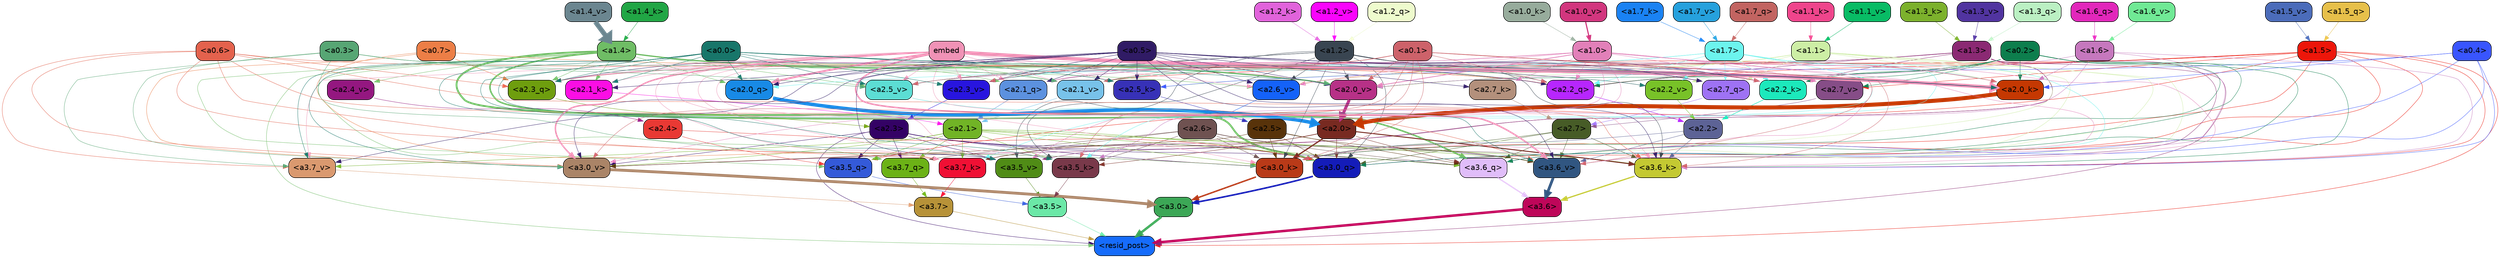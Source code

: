strict digraph "" {
	graph [bgcolor=transparent,
		layout=dot,
		overlap=false,
		splines=true
	];
	"<a3.7>"	[color=black,
		fillcolor="#b79238",
		fontname=Helvetica,
		shape=box,
		style="filled, rounded"];
	"<resid_post>"	[color=black,
		fillcolor="#166cfb",
		fontname=Helvetica,
		shape=box,
		style="filled, rounded"];
	"<a3.7>" -> "<resid_post>"	[color="#b79238",
		penwidth=0.6239100098609924];
	"<a3.6>"	[color=black,
		fillcolor="#be0659",
		fontname=Helvetica,
		shape=box,
		style="filled, rounded"];
	"<a3.6>" -> "<resid_post>"	[color="#be0659",
		penwidth=4.569062113761902];
	"<a3.5>"	[color=black,
		fillcolor="#6be8a7",
		fontname=Helvetica,
		shape=box,
		style="filled, rounded"];
	"<a3.5>" -> "<resid_post>"	[color="#6be8a7",
		penwidth=0.6];
	"<a3.0>"	[color=black,
		fillcolor="#3ca756",
		fontname=Helvetica,
		shape=box,
		style="filled, rounded"];
	"<a3.0>" -> "<resid_post>"	[color="#3ca756",
		penwidth=4.283544182777405];
	"<a2.3>"	[color=black,
		fillcolor="#340265",
		fontname=Helvetica,
		shape=box,
		style="filled, rounded"];
	"<a2.3>" -> "<resid_post>"	[color="#340265",
		penwidth=0.6];
	"<a3.7_q>"	[color=black,
		fillcolor="#6cb216",
		fontname=Helvetica,
		shape=box,
		style="filled, rounded"];
	"<a2.3>" -> "<a3.7_q>"	[color="#340265",
		penwidth=0.6];
	"<a3.6_q>"	[color=black,
		fillcolor="#e0bdf9",
		fontname=Helvetica,
		shape=box,
		style="filled, rounded"];
	"<a2.3>" -> "<a3.6_q>"	[color="#340265",
		penwidth=0.6];
	"<a3.5_q>"	[color=black,
		fillcolor="#345ad9",
		fontname=Helvetica,
		shape=box,
		style="filled, rounded"];
	"<a2.3>" -> "<a3.5_q>"	[color="#340265",
		penwidth=0.6];
	"<a3.0_q>"	[color=black,
		fillcolor="#141cb9",
		fontname=Helvetica,
		shape=box,
		style="filled, rounded"];
	"<a2.3>" -> "<a3.0_q>"	[color="#340265",
		penwidth=0.6];
	"<a3.0_k>"	[color=black,
		fillcolor="#b93a18",
		fontname=Helvetica,
		shape=box,
		style="filled, rounded"];
	"<a2.3>" -> "<a3.0_k>"	[color="#340265",
		penwidth=0.6];
	"<a3.6_v>"	[color=black,
		fillcolor="#315681",
		fontname=Helvetica,
		shape=box,
		style="filled, rounded"];
	"<a2.3>" -> "<a3.6_v>"	[color="#340265",
		penwidth=0.6];
	"<a3.5_v>"	[color=black,
		fillcolor="#508c16",
		fontname=Helvetica,
		shape=box,
		style="filled, rounded"];
	"<a2.3>" -> "<a3.5_v>"	[color="#340265",
		penwidth=0.6];
	"<a3.0_v>"	[color=black,
		fillcolor="#aa8467",
		fontname=Helvetica,
		shape=box,
		style="filled, rounded"];
	"<a2.3>" -> "<a3.0_v>"	[color="#340265",
		penwidth=0.6];
	"<a1.5>"	[color=black,
		fillcolor="#ed160a",
		fontname=Helvetica,
		shape=box,
		style="filled, rounded"];
	"<a1.5>" -> "<resid_post>"	[color="#ed160a",
		penwidth=0.6];
	"<a1.5>" -> "<a3.6_q>"	[color="#ed160a",
		penwidth=0.6];
	"<a1.5>" -> "<a3.5_q>"	[color="#ed160a",
		penwidth=0.6];
	"<a1.5>" -> "<a3.0_q>"	[color="#ed160a",
		penwidth=0.6];
	"<a3.6_k>"	[color=black,
		fillcolor="#c4c932",
		fontname=Helvetica,
		shape=box,
		style="filled, rounded"];
	"<a1.5>" -> "<a3.6_k>"	[color="#ed160a",
		penwidth=0.6];
	"<a1.5>" -> "<a3.0_k>"	[color="#ed160a",
		penwidth=0.6];
	"<a2.2_q>"	[color=black,
		fillcolor="#b726fe",
		fontname=Helvetica,
		shape=box,
		style="filled, rounded"];
	"<a1.5>" -> "<a2.2_q>"	[color="#ed160a",
		penwidth=0.6];
	"<a2.7_v>"	[color=black,
		fillcolor="#864d87",
		fontname=Helvetica,
		shape=box,
		style="filled, rounded"];
	"<a1.5>" -> "<a2.7_v>"	[color="#ed160a",
		penwidth=0.6];
	"<a2.6_v>"	[color=black,
		fillcolor="#1462f9",
		fontname=Helvetica,
		shape=box,
		style="filled, rounded"];
	"<a1.5>" -> "<a2.6_v>"	[color="#ed160a",
		penwidth=0.6];
	"<a2.1_v>"	[color=black,
		fillcolor="#78c2ea",
		fontname=Helvetica,
		shape=box,
		style="filled, rounded"];
	"<a1.5>" -> "<a2.1_v>"	[color="#ed160a",
		penwidth=0.6];
	"<a1.4>"	[color=black,
		fillcolor="#6fbd65",
		fontname=Helvetica,
		shape=box,
		style="filled, rounded"];
	"<a1.4>" -> "<resid_post>"	[color="#6fbd65",
		penwidth=0.6];
	"<a1.4>" -> "<a3.7_q>"	[color="#6fbd65",
		penwidth=0.6];
	"<a1.4>" -> "<a3.6_q>"	[color="#6fbd65",
		penwidth=2.7536282539367676];
	"<a1.4>" -> "<a3.5_q>"	[color="#6fbd65",
		penwidth=0.6];
	"<a1.4>" -> "<a3.0_q>"	[color="#6fbd65",
		penwidth=3.3369133472442627];
	"<a2.3_q>"	[color=black,
		fillcolor="#6e9e0e",
		fontname=Helvetica,
		shape=box,
		style="filled, rounded"];
	"<a1.4>" -> "<a2.3_q>"	[color="#6fbd65",
		penwidth=0.6];
	"<a1.4>" -> "<a2.2_q>"	[color="#6fbd65",
		penwidth=0.6];
	"<a2.1_q>"	[color=black,
		fillcolor="#5c91df",
		fontname=Helvetica,
		shape=box,
		style="filled, rounded"];
	"<a1.4>" -> "<a2.1_q>"	[color="#6fbd65",
		penwidth=0.6];
	"<a2.0_q>"	[color=black,
		fillcolor="#188ae6",
		fontname=Helvetica,
		shape=box,
		style="filled, rounded"];
	"<a1.4>" -> "<a2.0_q>"	[color="#6fbd65",
		penwidth=0.6];
	"<a2.1_k>"	[color=black,
		fillcolor="#fb0ee4",
		fontname=Helvetica,
		shape=box,
		style="filled, rounded"];
	"<a1.4>" -> "<a2.1_k>"	[color="#6fbd65",
		penwidth=0.6];
	"<a1.4>" -> "<a2.7_v>"	[color="#6fbd65",
		penwidth=0.6];
	"<a1.4>" -> "<a2.6_v>"	[color="#6fbd65",
		penwidth=0.6];
	"<a2.5_v>"	[color=black,
		fillcolor="#5cddd4",
		fontname=Helvetica,
		shape=box,
		style="filled, rounded"];
	"<a1.4>" -> "<a2.5_v>"	[color="#6fbd65",
		penwidth=0.6];
	"<a2.4_v>"	[color=black,
		fillcolor="#941780",
		fontname=Helvetica,
		shape=box,
		style="filled, rounded"];
	"<a1.4>" -> "<a2.4_v>"	[color="#6fbd65",
		penwidth=0.6];
	"<a1.4>" -> "<a2.1_v>"	[color="#6fbd65",
		penwidth=0.6];
	"<a2.0_v>"	[color=black,
		fillcolor="#b73187",
		fontname=Helvetica,
		shape=box,
		style="filled, rounded"];
	"<a1.4>" -> "<a2.0_v>"	[color="#6fbd65",
		penwidth=2.2818827629089355];
	"<a1.3>"	[color=black,
		fillcolor="#8b2973",
		fontname=Helvetica,
		shape=box,
		style="filled, rounded"];
	"<a1.3>" -> "<resid_post>"	[color="#8b2973",
		penwidth=0.6];
	"<a1.3>" -> "<a3.6_v>"	[color="#8b2973",
		penwidth=0.6];
	"<a1.3>" -> "<a3.5_v>"	[color="#8b2973",
		penwidth=0.6];
	"<a1.3>" -> "<a3.0_v>"	[color="#8b2973",
		penwidth=0.6];
	"<a1.3>" -> "<a2.2_q>"	[color="#8b2973",
		penwidth=0.6];
	"<a1.3>" -> "<a2.1_q>"	[color="#8b2973",
		penwidth=0.6];
	"<a2.2_k>"	[color=black,
		fillcolor="#1ce9bc",
		fontname=Helvetica,
		shape=box,
		style="filled, rounded"];
	"<a1.3>" -> "<a2.2_k>"	[color="#8b2973",
		penwidth=0.6];
	"<a1.3>" -> "<a2.5_v>"	[color="#8b2973",
		penwidth=0.6];
	"<a3.7_q>" -> "<a3.7>"	[color="#6cb216",
		penwidth=0.6];
	"<a3.6_q>" -> "<a3.6>"	[color="#e0bdf9",
		penwidth=2.0344843566417694];
	"<a3.5_q>" -> "<a3.5>"	[color="#345ad9",
		penwidth=0.6];
	"<a3.0_q>" -> "<a3.0>"	[color="#141cb9",
		penwidth=2.863015294075012];
	"<a3.7_k>"	[color=black,
		fillcolor="#f01034",
		fontname=Helvetica,
		shape=box,
		style="filled, rounded"];
	"<a3.7_k>" -> "<a3.7>"	[color="#f01034",
		penwidth=0.6];
	"<a3.6_k>" -> "<a3.6>"	[color="#c4c932",
		penwidth=2.1770318150520325];
	"<a3.5_k>"	[color=black,
		fillcolor="#79394a",
		fontname=Helvetica,
		shape=box,
		style="filled, rounded"];
	"<a3.5_k>" -> "<a3.5>"	[color="#79394a",
		penwidth=0.6];
	"<a3.0_k>" -> "<a3.0>"	[color="#b93a18",
		penwidth=2.6323853135108948];
	"<a3.7_v>"	[color=black,
		fillcolor="#da996f",
		fontname=Helvetica,
		shape=box,
		style="filled, rounded"];
	"<a3.7_v>" -> "<a3.7>"	[color="#da996f",
		penwidth=0.6];
	"<a3.6_v>" -> "<a3.6>"	[color="#315681",
		penwidth=4.972373723983765];
	"<a3.5_v>" -> "<a3.5>"	[color="#508c16",
		penwidth=0.6];
	"<a3.0_v>" -> "<a3.0>"	[color="#aa8467",
		penwidth=5.1638524532318115];
	"<a2.6>"	[color=black,
		fillcolor="#6f5251",
		fontname=Helvetica,
		shape=box,
		style="filled, rounded"];
	"<a2.6>" -> "<a3.7_q>"	[color="#6f5251",
		penwidth=0.6];
	"<a2.6>" -> "<a3.6_q>"	[color="#6f5251",
		penwidth=0.6];
	"<a2.6>" -> "<a3.0_q>"	[color="#6f5251",
		penwidth=0.6];
	"<a2.6>" -> "<a3.7_k>"	[color="#6f5251",
		penwidth=0.6];
	"<a2.6>" -> "<a3.6_k>"	[color="#6f5251",
		penwidth=0.6];
	"<a2.6>" -> "<a3.5_k>"	[color="#6f5251",
		penwidth=0.6];
	"<a2.6>" -> "<a3.0_k>"	[color="#6f5251",
		penwidth=0.6];
	"<a2.1>"	[color=black,
		fillcolor="#71b426",
		fontname=Helvetica,
		shape=box,
		style="filled, rounded"];
	"<a2.1>" -> "<a3.7_q>"	[color="#71b426",
		penwidth=0.6];
	"<a2.1>" -> "<a3.6_q>"	[color="#71b426",
		penwidth=0.6];
	"<a2.1>" -> "<a3.5_q>"	[color="#71b426",
		penwidth=0.6];
	"<a2.1>" -> "<a3.0_q>"	[color="#71b426",
		penwidth=0.6];
	"<a2.1>" -> "<a3.7_k>"	[color="#71b426",
		penwidth=0.6];
	"<a2.1>" -> "<a3.6_k>"	[color="#71b426",
		penwidth=0.6];
	"<a2.1>" -> "<a3.5_k>"	[color="#71b426",
		penwidth=0.6];
	"<a2.1>" -> "<a3.0_k>"	[color="#71b426",
		penwidth=0.6];
	"<a2.1>" -> "<a3.7_v>"	[color="#71b426",
		penwidth=0.6];
	"<a2.1>" -> "<a3.6_v>"	[color="#71b426",
		penwidth=0.6];
	"<a2.1>" -> "<a3.0_v>"	[color="#71b426",
		penwidth=0.6];
	"<a2.7>"	[color=black,
		fillcolor="#475c27",
		fontname=Helvetica,
		shape=box,
		style="filled, rounded"];
	"<a2.7>" -> "<a3.6_q>"	[color="#475c27",
		penwidth=0.6];
	"<a2.7>" -> "<a3.0_q>"	[color="#475c27",
		penwidth=0.6];
	"<a2.7>" -> "<a3.6_k>"	[color="#475c27",
		penwidth=0.6];
	"<a2.7>" -> "<a3.0_k>"	[color="#475c27",
		penwidth=0.6];
	"<a2.7>" -> "<a3.6_v>"	[color="#475c27",
		penwidth=0.6];
	"<a2.5>"	[color=black,
		fillcolor="#58330a",
		fontname=Helvetica,
		shape=box,
		style="filled, rounded"];
	"<a2.5>" -> "<a3.6_q>"	[color="#58330a",
		penwidth=0.6];
	"<a2.5>" -> "<a3.0_q>"	[color="#58330a",
		penwidth=0.6];
	"<a2.5>" -> "<a3.0_k>"	[color="#58330a",
		penwidth=0.6];
	"<a2.5>" -> "<a3.6_v>"	[color="#58330a",
		penwidth=0.6];
	"<a2.5>" -> "<a3.0_v>"	[color="#58330a",
		penwidth=0.6];
	"<a2.0>"	[color=black,
		fillcolor="#782a21",
		fontname=Helvetica,
		shape=box,
		style="filled, rounded"];
	"<a2.0>" -> "<a3.6_q>"	[color="#782a21",
		penwidth=0.6];
	"<a2.0>" -> "<a3.0_q>"	[color="#782a21",
		penwidth=0.6];
	"<a2.0>" -> "<a3.7_k>"	[color="#782a21",
		penwidth=0.6];
	"<a2.0>" -> "<a3.6_k>"	[color="#782a21",
		penwidth=1.7047871947288513];
	"<a2.0>" -> "<a3.5_k>"	[color="#782a21",
		penwidth=0.6];
	"<a2.0>" -> "<a3.0_k>"	[color="#782a21",
		penwidth=2.239806979894638];
	"<a1.1>"	[color=black,
		fillcolor="#cdeea5",
		fontname=Helvetica,
		shape=box,
		style="filled, rounded"];
	"<a1.1>" -> "<a3.6_q>"	[color="#cdeea5",
		penwidth=0.6];
	"<a1.1>" -> "<a3.0_q>"	[color="#cdeea5",
		penwidth=0.6];
	"<a1.1>" -> "<a3.0_k>"	[color="#cdeea5",
		penwidth=0.6];
	"<a1.1>" -> "<a3.6_v>"	[color="#cdeea5",
		penwidth=0.6];
	"<a2.7_q>"	[color=black,
		fillcolor="#9e72f4",
		fontname=Helvetica,
		shape=box,
		style="filled, rounded"];
	"<a1.1>" -> "<a2.7_q>"	[color="#cdeea5",
		penwidth=0.6];
	"<a2.5_k>"	[color=black,
		fillcolor="#3731b7",
		fontname=Helvetica,
		shape=box,
		style="filled, rounded"];
	"<a1.1>" -> "<a2.5_k>"	[color="#cdeea5",
		penwidth=0.6];
	"<a2.0_k>"	[color=black,
		fillcolor="#c53802",
		fontname=Helvetica,
		shape=box,
		style="filled, rounded"];
	"<a1.1>" -> "<a2.0_k>"	[color="#cdeea5",
		penwidth=0.6];
	"<a1.1>" -> "<a2.6_v>"	[color="#cdeea5",
		penwidth=0.6];
	"<a2.2_v>"	[color=black,
		fillcolor="#78c228",
		fontname=Helvetica,
		shape=box,
		style="filled, rounded"];
	"<a1.1>" -> "<a2.2_v>"	[color="#cdeea5",
		penwidth=0.6];
	"<a1.1>" -> "<a2.1_v>"	[color="#cdeea5",
		penwidth=0.6];
	"<a1.1>" -> "<a2.0_v>"	[color="#cdeea5",
		penwidth=0.6];
	"<a0.4>"	[color=black,
		fillcolor="#3955fe",
		fontname=Helvetica,
		shape=box,
		style="filled, rounded"];
	"<a0.4>" -> "<a3.6_q>"	[color="#3955fe",
		penwidth=0.6];
	"<a0.4>" -> "<a3.0_q>"	[color="#3955fe",
		penwidth=0.6];
	"<a0.4>" -> "<a3.6_k>"	[color="#3955fe",
		penwidth=0.6];
	"<a0.4>" -> "<a2.5_k>"	[color="#3955fe",
		penwidth=0.6];
	"<a0.4>" -> "<a2.0_k>"	[color="#3955fe",
		penwidth=0.6];
	"<a0.2>"	[color=black,
		fillcolor="#0d7e4d",
		fontname=Helvetica,
		shape=box,
		style="filled, rounded"];
	"<a0.2>" -> "<a3.6_q>"	[color="#0d7e4d",
		penwidth=0.6];
	"<a0.2>" -> "<a3.0_q>"	[color="#0d7e4d",
		penwidth=0.6];
	"<a0.2>" -> "<a3.6_k>"	[color="#0d7e4d",
		penwidth=0.6];
	"<a0.2>" -> "<a3.0_k>"	[color="#0d7e4d",
		penwidth=0.6];
	"<a0.2>" -> "<a2.2_q>"	[color="#0d7e4d",
		penwidth=0.6];
	"<a0.2>" -> "<a2.2_k>"	[color="#0d7e4d",
		penwidth=0.6];
	"<a0.2>" -> "<a2.0_k>"	[color="#0d7e4d",
		penwidth=0.6];
	"<a0.2>" -> "<a2.7_v>"	[color="#0d7e4d",
		penwidth=0.6];
	"<a0.2>" -> "<a2.1_v>"	[color="#0d7e4d",
		penwidth=0.6];
	"<a0.2>" -> "<a2.0_v>"	[color="#0d7e4d",
		penwidth=0.6];
	"<a2.4>"	[color=black,
		fillcolor="#e93934",
		fontname=Helvetica,
		shape=box,
		style="filled, rounded"];
	"<a2.4>" -> "<a3.5_q>"	[color="#e93934",
		penwidth=0.6];
	"<a2.4>" -> "<a3.0_q>"	[color="#e93934",
		penwidth=0.6];
	"<a1.2>"	[color=black,
		fillcolor="#394551",
		fontname=Helvetica,
		shape=box,
		style="filled, rounded"];
	"<a1.2>" -> "<a3.0_q>"	[color="#394551",
		penwidth=0.6];
	"<a1.2>" -> "<a3.6_k>"	[color="#394551",
		penwidth=0.6];
	"<a1.2>" -> "<a3.5_k>"	[color="#394551",
		penwidth=0.6];
	"<a1.2>" -> "<a3.0_k>"	[color="#394551",
		penwidth=0.6];
	"<a1.2>" -> "<a3.5_v>"	[color="#394551",
		penwidth=0.6];
	"<a1.2>" -> "<a2.7_q>"	[color="#394551",
		penwidth=0.6];
	"<a1.2>" -> "<a2.2_q>"	[color="#394551",
		penwidth=0.6];
	"<a1.2>" -> "<a2.2_k>"	[color="#394551",
		penwidth=0.6];
	"<a1.2>" -> "<a2.6_v>"	[color="#394551",
		penwidth=0.6];
	"<a1.2>" -> "<a2.5_v>"	[color="#394551",
		penwidth=0.6];
	"<a2.3_v>"	[color=black,
		fillcolor="#2815df",
		fontname=Helvetica,
		shape=box,
		style="filled, rounded"];
	"<a1.2>" -> "<a2.3_v>"	[color="#394551",
		penwidth=0.6];
	"<a1.2>" -> "<a2.0_v>"	[color="#394551",
		penwidth=0.6];
	"<a1.7>"	[color=black,
		fillcolor="#6cf4ee",
		fontname=Helvetica,
		shape=box,
		style="filled, rounded"];
	"<a1.7>" -> "<a3.7_k>"	[color="#6cf4ee",
		penwidth=0.6];
	"<a1.7>" -> "<a3.5_k>"	[color="#6cf4ee",
		penwidth=0.6];
	"<a1.7>" -> "<a3.6_v>"	[color="#6cf4ee",
		penwidth=0.6];
	"<a1.7>" -> "<a2.7_q>"	[color="#6cf4ee",
		penwidth=0.6];
	"<a1.7>" -> "<a2.2_q>"	[color="#6cf4ee",
		penwidth=0.6];
	"<a1.7>" -> "<a2.0_q>"	[color="#6cf4ee",
		penwidth=0.6];
	"<a1.7>" -> "<a2.2_k>"	[color="#6cf4ee",
		penwidth=0.6];
	"<a1.7>" -> "<a2.0_k>"	[color="#6cf4ee",
		penwidth=0.6];
	"<a1.7>" -> "<a2.5_v>"	[color="#6cf4ee",
		penwidth=0.6];
	"<a1.7>" -> "<a2.3_v>"	[color="#6cf4ee",
		penwidth=0.6];
	"<a1.7>" -> "<a2.2_v>"	[color="#6cf4ee",
		penwidth=0.6];
	"<a0.7>"	[color=black,
		fillcolor="#ec7e46",
		fontname=Helvetica,
		shape=box,
		style="filled, rounded"];
	"<a0.7>" -> "<a3.7_k>"	[color="#ec7e46",
		penwidth=0.6];
	"<a0.7>" -> "<a3.0_v>"	[color="#ec7e46",
		penwidth=0.6];
	"<a0.7>" -> "<a2.3_q>"	[color="#ec7e46",
		penwidth=0.6];
	"<a0.7>" -> "<a2.2_q>"	[color="#ec7e46",
		penwidth=0.6];
	"<a0.6>"	[color=black,
		fillcolor="#e4624d",
		fontname=Helvetica,
		shape=box,
		style="filled, rounded"];
	"<a0.6>" -> "<a3.7_k>"	[color="#e4624d",
		penwidth=0.6];
	"<a0.6>" -> "<a3.6_k>"	[color="#e4624d",
		penwidth=0.6];
	"<a0.6>" -> "<a3.0_k>"	[color="#e4624d",
		penwidth=0.6];
	"<a0.6>" -> "<a3.7_v>"	[color="#e4624d",
		penwidth=0.6];
	"<a0.6>" -> "<a3.6_v>"	[color="#e4624d",
		penwidth=0.6];
	"<a0.6>" -> "<a3.0_v>"	[color="#e4624d",
		penwidth=0.6];
	"<a0.6>" -> "<a2.3_q>"	[color="#e4624d",
		penwidth=0.6];
	"<a0.6>" -> "<a2.2_q>"	[color="#e4624d",
		penwidth=0.6];
	embed	[color=black,
		fillcolor="#f092b6",
		fontname=Helvetica,
		shape=box,
		style="filled, rounded"];
	embed -> "<a3.7_k>"	[color="#f092b6",
		penwidth=0.6];
	embed -> "<a3.6_k>"	[color="#f092b6",
		penwidth=0.6];
	embed -> "<a3.5_k>"	[color="#f092b6",
		penwidth=0.6];
	embed -> "<a3.0_k>"	[color="#f092b6",
		penwidth=0.6];
	embed -> "<a3.7_v>"	[color="#f092b6",
		penwidth=0.6];
	embed -> "<a3.6_v>"	[color="#f092b6",
		penwidth=2.7369276881217957];
	embed -> "<a3.5_v>"	[color="#f092b6",
		penwidth=0.6];
	embed -> "<a3.0_v>"	[color="#f092b6",
		penwidth=2.5778204202651978];
	embed -> "<a2.7_q>"	[color="#f092b6",
		penwidth=0.6];
	embed -> "<a2.3_q>"	[color="#f092b6",
		penwidth=0.6];
	embed -> "<a2.2_q>"	[color="#f092b6",
		penwidth=0.6];
	embed -> "<a2.1_q>"	[color="#f092b6",
		penwidth=0.6];
	embed -> "<a2.0_q>"	[color="#f092b6",
		penwidth=3.459219217300415];
	embed -> "<a2.5_k>"	[color="#f092b6",
		penwidth=0.6];
	embed -> "<a2.2_k>"	[color="#f092b6",
		penwidth=0.6363201141357422];
	embed -> "<a2.1_k>"	[color="#f092b6",
		penwidth=0.6];
	embed -> "<a2.0_k>"	[color="#f092b6",
		penwidth=6.407642982900143];
	embed -> "<a2.7_v>"	[color="#f092b6",
		penwidth=0.6];
	embed -> "<a2.6_v>"	[color="#f092b6",
		penwidth=0.6];
	embed -> "<a2.5_v>"	[color="#f092b6",
		penwidth=0.6];
	embed -> "<a2.3_v>"	[color="#f092b6",
		penwidth=0.6];
	embed -> "<a2.2_v>"	[color="#f092b6",
		penwidth=0.6175012588500977];
	embed -> "<a2.1_v>"	[color="#f092b6",
		penwidth=0.6];
	embed -> "<a2.0_v>"	[color="#f092b6",
		penwidth=0.6];
	"<a2.2>"	[color=black,
		fillcolor="#5d6396",
		fontname=Helvetica,
		shape=box,
		style="filled, rounded"];
	"<a2.2>" -> "<a3.6_k>"	[color="#5d6396",
		penwidth=0.6];
	"<a2.2>" -> "<a3.0_k>"	[color="#5d6396",
		penwidth=0.6];
	"<a2.2>" -> "<a3.6_v>"	[color="#5d6396",
		penwidth=0.6];
	"<a1.6>"	[color=black,
		fillcolor="#c678be",
		fontname=Helvetica,
		shape=box,
		style="filled, rounded"];
	"<a1.6>" -> "<a3.6_k>"	[color="#c678be",
		penwidth=0.6];
	"<a1.6>" -> "<a3.5_k>"	[color="#c678be",
		penwidth=0.6];
	"<a1.6>" -> "<a3.6_v>"	[color="#c678be",
		penwidth=0.6];
	"<a1.6>" -> "<a2.0_k>"	[color="#c678be",
		penwidth=0.6];
	"<a1.6>" -> "<a2.0_v>"	[color="#c678be",
		penwidth=0.6];
	"<a1.0>"	[color=black,
		fillcolor="#e280b9",
		fontname=Helvetica,
		shape=box,
		style="filled, rounded"];
	"<a1.0>" -> "<a3.6_k>"	[color="#e280b9",
		penwidth=0.6];
	"<a1.0>" -> "<a3.0_k>"	[color="#e280b9",
		penwidth=0.6];
	"<a1.0>" -> "<a3.6_v>"	[color="#e280b9",
		penwidth=0.6];
	"<a1.0>" -> "<a3.5_v>"	[color="#e280b9",
		penwidth=0.6];
	"<a1.0>" -> "<a3.0_v>"	[color="#e280b9",
		penwidth=0.6];
	"<a1.0>" -> "<a2.3_q>"	[color="#e280b9",
		penwidth=0.6];
	"<a1.0>" -> "<a2.2_q>"	[color="#e280b9",
		penwidth=0.6];
	"<a1.0>" -> "<a2.1_q>"	[color="#e280b9",
		penwidth=0.6];
	"<a2.7_k>"	[color=black,
		fillcolor="#b3907c",
		fontname=Helvetica,
		shape=box,
		style="filled, rounded"];
	"<a1.0>" -> "<a2.7_k>"	[color="#e280b9",
		penwidth=0.6];
	"<a1.0>" -> "<a2.2_k>"	[color="#e280b9",
		penwidth=0.6];
	"<a1.0>" -> "<a2.0_k>"	[color="#e280b9",
		penwidth=0.6];
	"<a1.0>" -> "<a2.7_v>"	[color="#e280b9",
		penwidth=0.6];
	"<a1.0>" -> "<a2.6_v>"	[color="#e280b9",
		penwidth=0.6];
	"<a1.0>" -> "<a2.0_v>"	[color="#e280b9",
		penwidth=1.2978954315185547];
	"<a0.5>"	[color=black,
		fillcolor="#301b65",
		fontname=Helvetica,
		shape=box,
		style="filled, rounded"];
	"<a0.5>" -> "<a3.6_k>"	[color="#301b65",
		penwidth=0.6];
	"<a0.5>" -> "<a3.7_v>"	[color="#301b65",
		penwidth=0.6];
	"<a0.5>" -> "<a3.6_v>"	[color="#301b65",
		penwidth=0.6];
	"<a0.5>" -> "<a3.5_v>"	[color="#301b65",
		penwidth=0.6];
	"<a0.5>" -> "<a3.0_v>"	[color="#301b65",
		penwidth=0.6];
	"<a0.5>" -> "<a2.7_q>"	[color="#301b65",
		penwidth=0.6];
	"<a0.5>" -> "<a2.3_q>"	[color="#301b65",
		penwidth=0.6];
	"<a0.5>" -> "<a2.2_q>"	[color="#301b65",
		penwidth=0.6];
	"<a0.5>" -> "<a2.1_q>"	[color="#301b65",
		penwidth=0.6];
	"<a0.5>" -> "<a2.0_q>"	[color="#301b65",
		penwidth=0.6];
	"<a0.5>" -> "<a2.7_k>"	[color="#301b65",
		penwidth=0.6];
	"<a0.5>" -> "<a2.5_k>"	[color="#301b65",
		penwidth=0.6];
	"<a0.5>" -> "<a2.2_k>"	[color="#301b65",
		penwidth=0.6];
	"<a0.5>" -> "<a2.1_k>"	[color="#301b65",
		penwidth=0.6];
	"<a0.5>" -> "<a2.0_k>"	[color="#301b65",
		penwidth=0.7721366882324219];
	"<a0.5>" -> "<a2.6_v>"	[color="#301b65",
		penwidth=0.6];
	"<a0.5>" -> "<a2.3_v>"	[color="#301b65",
		penwidth=0.6];
	"<a0.5>" -> "<a2.1_v>"	[color="#301b65",
		penwidth=0.6];
	"<a0.5>" -> "<a2.0_v>"	[color="#301b65",
		penwidth=0.6];
	"<a0.1>"	[color=black,
		fillcolor="#cd626a",
		fontname=Helvetica,
		shape=box,
		style="filled, rounded"];
	"<a0.1>" -> "<a3.6_k>"	[color="#cd626a",
		penwidth=0.6];
	"<a0.1>" -> "<a3.5_k>"	[color="#cd626a",
		penwidth=0.6];
	"<a0.1>" -> "<a3.0_k>"	[color="#cd626a",
		penwidth=0.6];
	"<a0.1>" -> "<a3.6_v>"	[color="#cd626a",
		penwidth=0.6];
	"<a0.1>" -> "<a3.0_v>"	[color="#cd626a",
		penwidth=0.6];
	"<a0.1>" -> "<a2.3_q>"	[color="#cd626a",
		penwidth=0.6];
	"<a0.1>" -> "<a2.2_q>"	[color="#cd626a",
		penwidth=0.6];
	"<a0.1>" -> "<a2.2_k>"	[color="#cd626a",
		penwidth=0.6];
	"<a0.1>" -> "<a2.0_k>"	[color="#cd626a",
		penwidth=0.6];
	"<a0.1>" -> "<a2.5_v>"	[color="#cd626a",
		penwidth=0.6];
	"<a0.1>" -> "<a2.3_v>"	[color="#cd626a",
		penwidth=0.6];
	"<a0.1>" -> "<a2.1_v>"	[color="#cd626a",
		penwidth=0.6];
	"<a0.1>" -> "<a2.0_v>"	[color="#cd626a",
		penwidth=0.6];
	"<a0.0>"	[color=black,
		fillcolor="#18766a",
		fontname=Helvetica,
		shape=box,
		style="filled, rounded"];
	"<a0.0>" -> "<a3.5_k>"	[color="#18766a",
		penwidth=0.6];
	"<a0.0>" -> "<a3.7_v>"	[color="#18766a",
		penwidth=0.6];
	"<a0.0>" -> "<a3.6_v>"	[color="#18766a",
		penwidth=0.6];
	"<a0.0>" -> "<a3.5_v>"	[color="#18766a",
		penwidth=0.6];
	"<a0.0>" -> "<a3.0_v>"	[color="#18766a",
		penwidth=0.6];
	"<a0.0>" -> "<a2.3_q>"	[color="#18766a",
		penwidth=0.6];
	"<a0.0>" -> "<a2.0_q>"	[color="#18766a",
		penwidth=0.6];
	"<a0.0>" -> "<a2.5_k>"	[color="#18766a",
		penwidth=0.6];
	"<a0.0>" -> "<a2.1_k>"	[color="#18766a",
		penwidth=0.6];
	"<a0.0>" -> "<a2.0_k>"	[color="#18766a",
		penwidth=0.6];
	"<a0.0>" -> "<a2.5_v>"	[color="#18766a",
		penwidth=0.6];
	"<a0.0>" -> "<a2.3_v>"	[color="#18766a",
		penwidth=0.6];
	"<a0.0>" -> "<a2.2_v>"	[color="#18766a",
		penwidth=0.6];
	"<a0.0>" -> "<a2.0_v>"	[color="#18766a",
		penwidth=0.6];
	"<a0.3>"	[color=black,
		fillcolor="#57a674",
		fontname=Helvetica,
		shape=box,
		style="filled, rounded"];
	"<a0.3>" -> "<a3.0_k>"	[color="#57a674",
		penwidth=0.6];
	"<a0.3>" -> "<a3.7_v>"	[color="#57a674",
		penwidth=0.6];
	"<a0.3>" -> "<a3.0_v>"	[color="#57a674",
		penwidth=0.6];
	"<a0.3>" -> "<a2.5_v>"	[color="#57a674",
		penwidth=0.6];
	"<a0.3>" -> "<a2.1_v>"	[color="#57a674",
		penwidth=0.6];
	"<a0.3>" -> "<a2.0_v>"	[color="#57a674",
		penwidth=0.6];
	"<a2.7_q>" -> "<a2.7>"	[color="#9e72f4",
		penwidth=0.6];
	"<a2.3_q>" -> "<a2.3>"	[color="#6e9e0e",
		penwidth=0.6];
	"<a2.2_q>" -> "<a2.2>"	[color="#b726fe",
		penwidth=0.7441773414611816];
	"<a2.1_q>" -> "<a2.1>"	[color="#5c91df",
		penwidth=0.6];
	"<a2.0_q>" -> "<a2.0>"	[color="#188ae6",
		penwidth=6.422367453575134];
	"<a2.7_k>" -> "<a2.7>"	[color="#b3907c",
		penwidth=0.6];
	"<a2.5_k>" -> "<a2.5>"	[color="#3731b7",
		penwidth=0.6];
	"<a2.2_k>" -> "<a2.2>"	[color="#1ce9bc",
		penwidth=0.8810110092163086];
	"<a2.1_k>" -> "<a2.1>"	[color="#fb0ee4",
		penwidth=0.6];
	"<a2.0_k>" -> "<a2.0>"	[color="#c53802",
		penwidth=7.398894429206848];
	"<a2.7_v>" -> "<a2.7>"	[color="#864d87",
		penwidth=0.6];
	"<a2.6_v>" -> "<a2.6>"	[color="#1462f9",
		penwidth=0.6];
	"<a2.5_v>" -> "<a2.5>"	[color="#5cddd4",
		penwidth=0.6];
	"<a2.4_v>" -> "<a2.4>"	[color="#941780",
		penwidth=0.6];
	"<a2.3_v>" -> "<a2.3>"	[color="#2815df",
		penwidth=0.6];
	"<a2.2_v>" -> "<a2.2>"	[color="#78c228",
		penwidth=0.6];
	"<a2.1_v>" -> "<a2.1>"	[color="#78c2ea",
		penwidth=0.6];
	"<a2.0_v>" -> "<a2.0>"	[color="#b73187",
		penwidth=5.395828627049923];
	"<a1.7_q>"	[color=black,
		fillcolor="#c26461",
		fontname=Helvetica,
		shape=box,
		style="filled, rounded"];
	"<a1.7_q>" -> "<a1.7>"	[color="#c26461",
		penwidth=0.6];
	"<a1.6_q>"	[color=black,
		fillcolor="#e227bb",
		fontname=Helvetica,
		shape=box,
		style="filled, rounded"];
	"<a1.6_q>" -> "<a1.6>"	[color="#e227bb",
		penwidth=0.6];
	"<a1.5_q>"	[color=black,
		fillcolor="#e7c04a",
		fontname=Helvetica,
		shape=box,
		style="filled, rounded"];
	"<a1.5_q>" -> "<a1.5>"	[color="#e7c04a",
		penwidth=0.6];
	"<a1.3_q>"	[color=black,
		fillcolor="#bbf0c3",
		fontname=Helvetica,
		shape=box,
		style="filled, rounded"];
	"<a1.3_q>" -> "<a1.3>"	[color="#bbf0c3",
		penwidth=0.6];
	"<a1.2_q>"	[color=black,
		fillcolor="#eefbcd",
		fontname=Helvetica,
		shape=box,
		style="filled, rounded"];
	"<a1.2_q>" -> "<a1.2>"	[color="#eefbcd",
		penwidth=0.6];
	"<a1.7_k>"	[color=black,
		fillcolor="#1a82f3",
		fontname=Helvetica,
		shape=box,
		style="filled, rounded"];
	"<a1.7_k>" -> "<a1.7>"	[color="#1a82f3",
		penwidth=0.6];
	"<a1.4_k>"	[color=black,
		fillcolor="#21a645",
		fontname=Helvetica,
		shape=box,
		style="filled, rounded"];
	"<a1.4_k>" -> "<a1.4>"	[color="#21a645",
		penwidth=0.6];
	"<a1.3_k>"	[color=black,
		fillcolor="#7cb12c",
		fontname=Helvetica,
		shape=box,
		style="filled, rounded"];
	"<a1.3_k>" -> "<a1.3>"	[color="#7cb12c",
		penwidth=0.6];
	"<a1.2_k>"	[color=black,
		fillcolor="#e163db",
		fontname=Helvetica,
		shape=box,
		style="filled, rounded"];
	"<a1.2_k>" -> "<a1.2>"	[color="#e163db",
		penwidth=0.6];
	"<a1.1_k>"	[color=black,
		fillcolor="#ef458c",
		fontname=Helvetica,
		shape=box,
		style="filled, rounded"];
	"<a1.1_k>" -> "<a1.1>"	[color="#ef458c",
		penwidth=0.6];
	"<a1.0_k>"	[color=black,
		fillcolor="#97ac9c",
		fontname=Helvetica,
		shape=box,
		style="filled, rounded"];
	"<a1.0_k>" -> "<a1.0>"	[color="#97ac9c",
		penwidth=0.6];
	"<a1.7_v>"	[color=black,
		fillcolor="#26a1dd",
		fontname=Helvetica,
		shape=box,
		style="filled, rounded"];
	"<a1.7_v>" -> "<a1.7>"	[color="#26a1dd",
		penwidth=0.6];
	"<a1.6_v>"	[color=black,
		fillcolor="#70e995",
		fontname=Helvetica,
		shape=box,
		style="filled, rounded"];
	"<a1.6_v>" -> "<a1.6>"	[color="#70e995",
		penwidth=0.6];
	"<a1.5_v>"	[color=black,
		fillcolor="#4b6cba",
		fontname=Helvetica,
		shape=box,
		style="filled, rounded"];
	"<a1.5_v>" -> "<a1.5>"	[color="#4b6cba",
		penwidth=0.6];
	"<a1.4_v>"	[color=black,
		fillcolor="#6b8690",
		fontname=Helvetica,
		shape=box,
		style="filled, rounded"];
	"<a1.4_v>" -> "<a1.4>"	[color="#6b8690",
		penwidth=8.774570226669312];
	"<a1.3_v>"	[color=black,
		fillcolor="#5134a0",
		fontname=Helvetica,
		shape=box,
		style="filled, rounded"];
	"<a1.3_v>" -> "<a1.3>"	[color="#5134a0",
		penwidth=0.6];
	"<a1.2_v>"	[color=black,
		fillcolor="#f905fb",
		fontname=Helvetica,
		shape=box,
		style="filled, rounded"];
	"<a1.2_v>" -> "<a1.2>"	[color="#f905fb",
		penwidth=0.6];
	"<a1.1_v>"	[color=black,
		fillcolor="#08bc65",
		fontname=Helvetica,
		shape=box,
		style="filled, rounded"];
	"<a1.1_v>" -> "<a1.1>"	[color="#08bc65",
		penwidth=0.6];
	"<a1.0_v>"	[color=black,
		fillcolor="#d2367e",
		fontname=Helvetica,
		shape=box,
		style="filled, rounded"];
	"<a1.0_v>" -> "<a1.0>"	[color="#d2367e",
		penwidth=2.0497570037841797];
}
